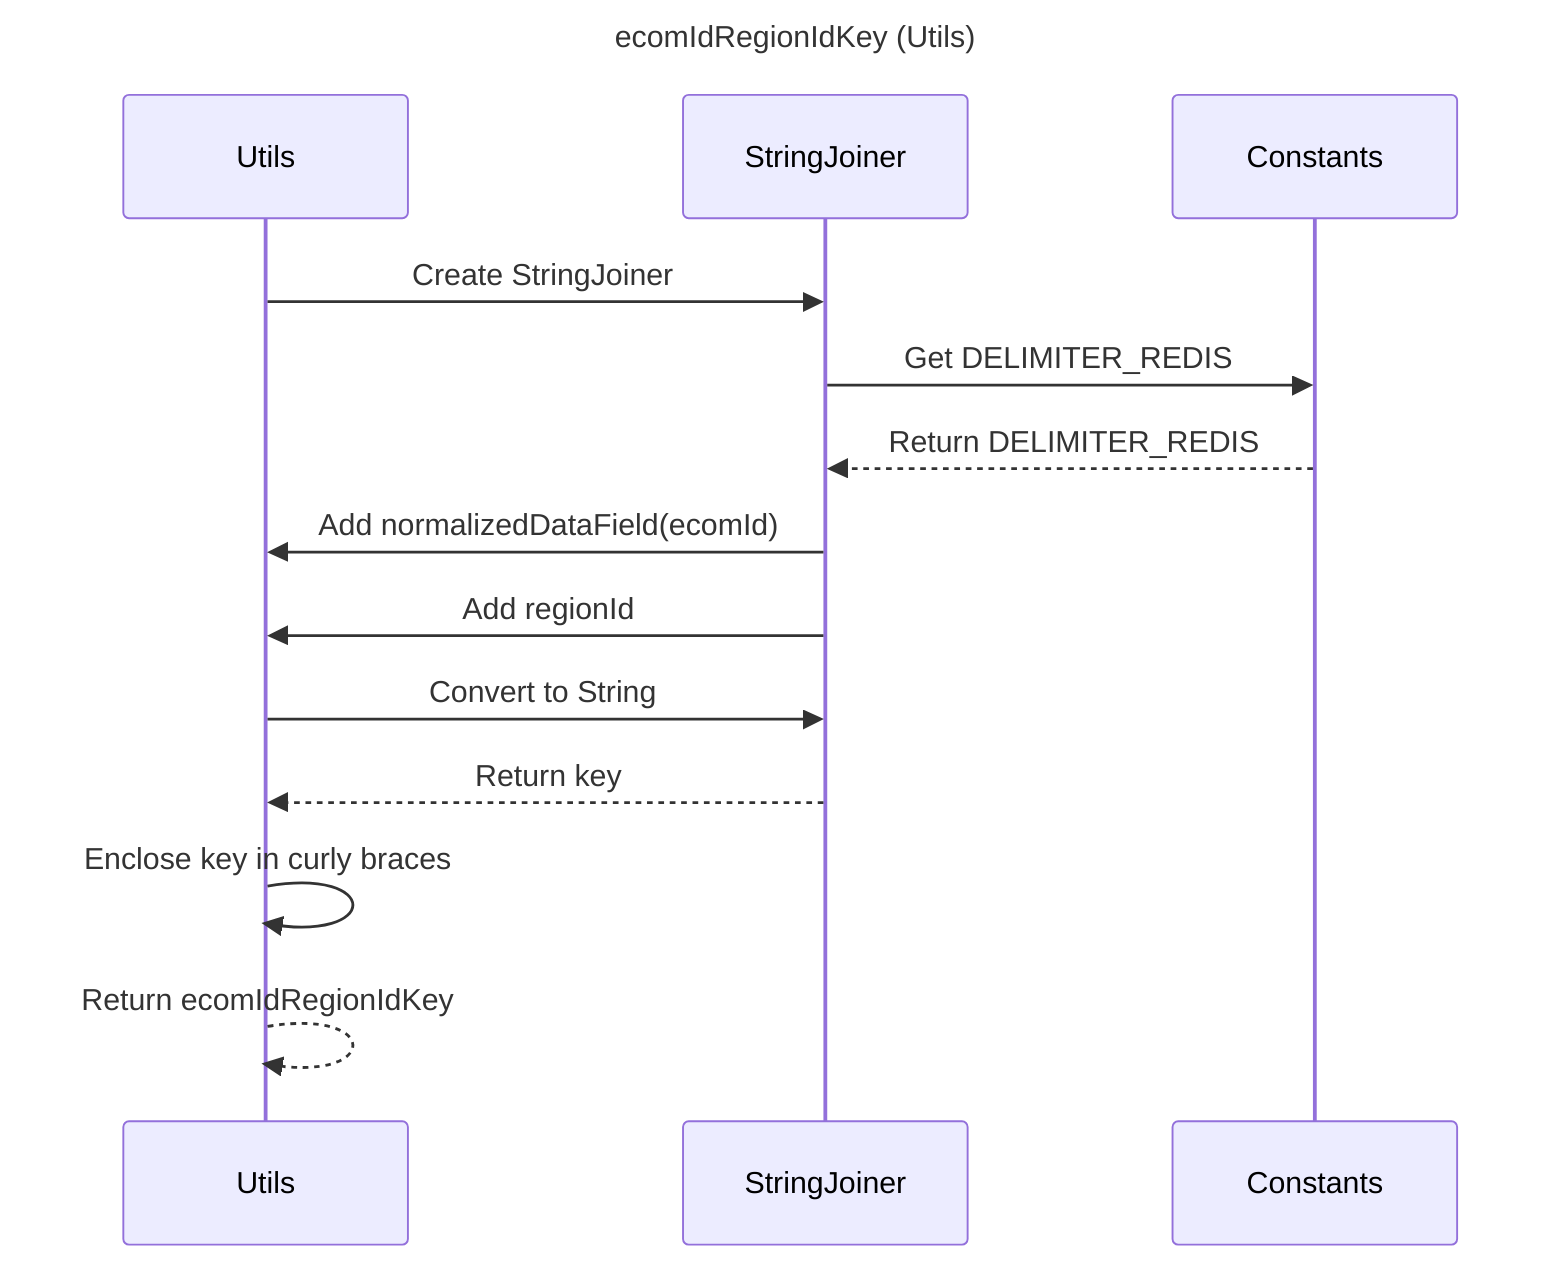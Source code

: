 ---
title: ecomIdRegionIdKey (Utils)
---

sequenceDiagram
    participant Utils
    participant StringJoiner
    participant Constants
    
    Utils->>StringJoiner: Create StringJoiner
    StringJoiner->>Constants: Get DELIMITER_REDIS
    Constants-->>StringJoiner: Return DELIMITER_REDIS
    StringJoiner->>Utils: Add normalizedDataField(ecomId)
    StringJoiner->>Utils: Add regionId
    Utils->>StringJoiner: Convert to String
    StringJoiner-->>Utils: Return key
    Utils->>Utils: Enclose key in curly braces
    Utils-->>Utils: Return ecomIdRegionIdKey